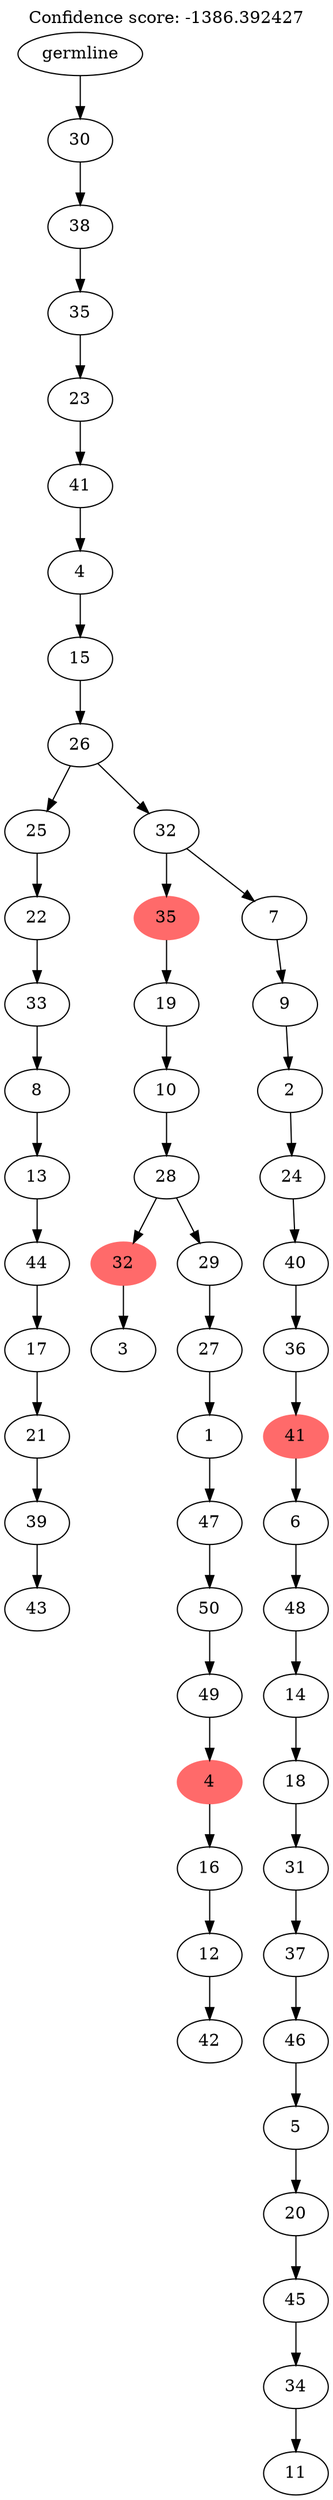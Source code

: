 digraph g {
	"53" -> "54";
	"54" [label="43"];
	"52" -> "53";
	"53" [label="39"];
	"51" -> "52";
	"52" [label="21"];
	"50" -> "51";
	"51" [label="17"];
	"49" -> "50";
	"50" [label="44"];
	"48" -> "49";
	"49" [label="13"];
	"47" -> "48";
	"48" [label="8"];
	"46" -> "47";
	"47" [label="33"];
	"45" -> "46";
	"46" [label="22"];
	"43" -> "44";
	"44" [label="3"];
	"41" -> "42";
	"42" [label="42"];
	"40" -> "41";
	"41" [label="12"];
	"39" -> "40";
	"40" [label="16"];
	"38" -> "39";
	"39" [color=indianred1, style=filled, label="4"];
	"37" -> "38";
	"38" [label="49"];
	"36" -> "37";
	"37" [label="50"];
	"35" -> "36";
	"36" [label="47"];
	"34" -> "35";
	"35" [label="1"];
	"33" -> "34";
	"34" [label="27"];
	"32" -> "33";
	"33" [label="29"];
	"32" -> "43";
	"43" [color=indianred1, style=filled, label="32"];
	"31" -> "32";
	"32" [label="28"];
	"30" -> "31";
	"31" [label="10"];
	"29" -> "30";
	"30" [label="19"];
	"27" -> "28";
	"28" [label="11"];
	"26" -> "27";
	"27" [label="34"];
	"25" -> "26";
	"26" [label="45"];
	"24" -> "25";
	"25" [label="20"];
	"23" -> "24";
	"24" [label="5"];
	"22" -> "23";
	"23" [label="46"];
	"21" -> "22";
	"22" [label="37"];
	"20" -> "21";
	"21" [label="31"];
	"19" -> "20";
	"20" [label="18"];
	"18" -> "19";
	"19" [label="14"];
	"17" -> "18";
	"18" [label="48"];
	"16" -> "17";
	"17" [label="6"];
	"15" -> "16";
	"16" [color=indianred1, style=filled, label="41"];
	"14" -> "15";
	"15" [label="36"];
	"13" -> "14";
	"14" [label="40"];
	"12" -> "13";
	"13" [label="24"];
	"11" -> "12";
	"12" [label="2"];
	"10" -> "11";
	"11" [label="9"];
	"9" -> "10";
	"10" [label="7"];
	"9" -> "29";
	"29" [color=indianred1, style=filled, label="35"];
	"8" -> "9";
	"9" [label="32"];
	"8" -> "45";
	"45" [label="25"];
	"7" -> "8";
	"8" [label="26"];
	"6" -> "7";
	"7" [label="15"];
	"5" -> "6";
	"6" [label="4"];
	"4" -> "5";
	"5" [label="41"];
	"3" -> "4";
	"4" [label="23"];
	"2" -> "3";
	"3" [label="35"];
	"1" -> "2";
	"2" [label="38"];
	"0" -> "1";
	"1" [label="30"];
	"0" [label="germline"];
	labelloc="t";
	label="Confidence score: -1386.392427";
}
